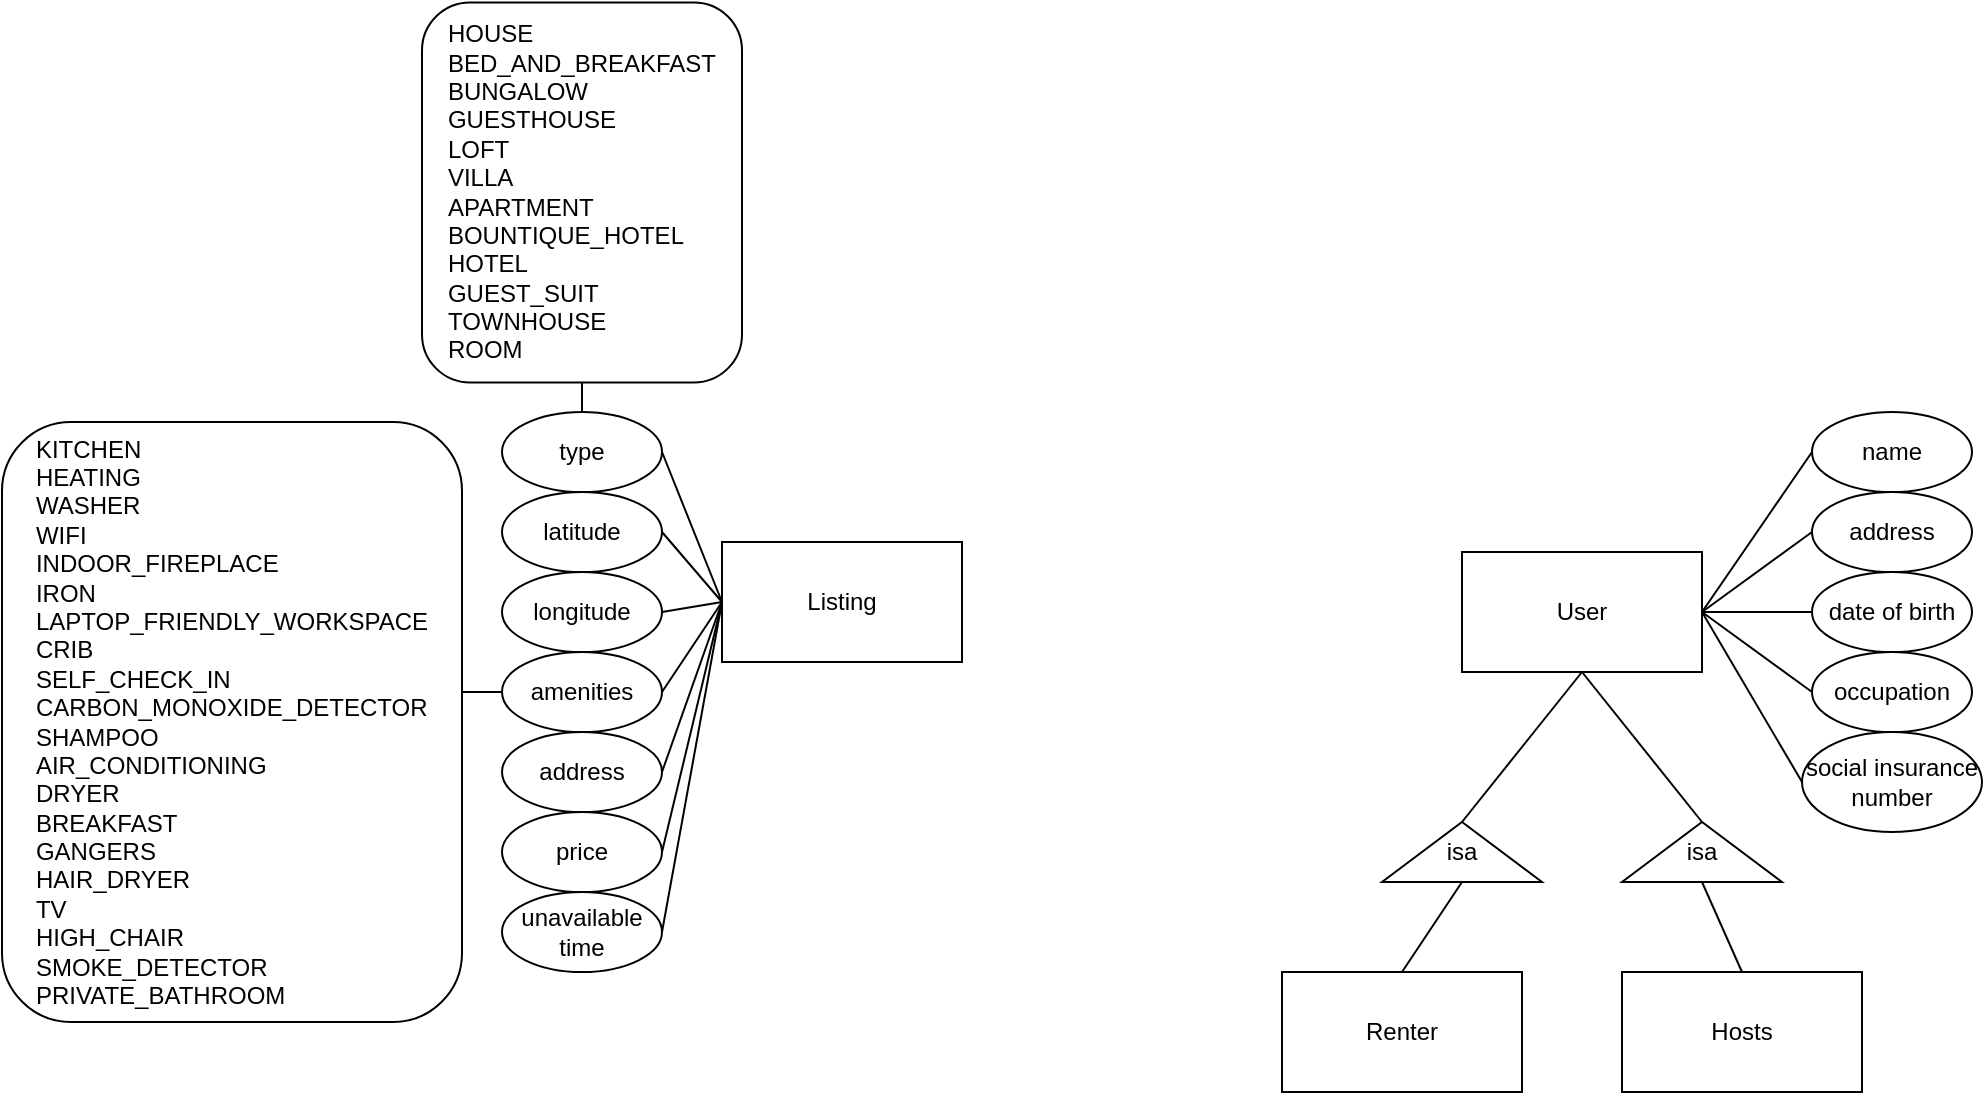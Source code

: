 <mxfile version="10.8.8" type="device"><diagram id="8yRzWXNjSJXslQSQB66t" name="Page-1"><mxGraphModel dx="1005" dy="665" grid="1" gridSize="10" guides="1" tooltips="1" connect="1" arrows="1" fold="1" page="1" pageScale="1" pageWidth="1800" pageHeight="1000" math="0" shadow="0"><root><mxCell id="0"/><mxCell id="1" parent="0"/><mxCell id="qdFnfssBKLaW0PvPbgEs-1" value="Listing" style="rounded=0;whiteSpace=wrap;html=1;" vertex="1" parent="1"><mxGeometry x="410" y="390" width="120" height="60" as="geometry"/></mxCell><mxCell id="qdFnfssBKLaW0PvPbgEs-2" value="type" style="ellipse;whiteSpace=wrap;html=1;" vertex="1" parent="1"><mxGeometry x="300" y="325" width="80" height="40" as="geometry"/></mxCell><mxCell id="qdFnfssBKLaW0PvPbgEs-3" value="latitude" style="ellipse;whiteSpace=wrap;html=1;" vertex="1" parent="1"><mxGeometry x="300" y="365" width="80" height="40" as="geometry"/></mxCell><mxCell id="qdFnfssBKLaW0PvPbgEs-4" value="longitude" style="ellipse;whiteSpace=wrap;html=1;" vertex="1" parent="1"><mxGeometry x="300" y="405" width="80" height="40" as="geometry"/></mxCell><mxCell id="qdFnfssBKLaW0PvPbgEs-5" value="amenities" style="ellipse;whiteSpace=wrap;html=1;" vertex="1" parent="1"><mxGeometry x="300" y="445" width="80" height="40" as="geometry"/></mxCell><mxCell id="qdFnfssBKLaW0PvPbgEs-6" value="" style="endArrow=none;html=1;entryX=0;entryY=0.5;entryDx=0;entryDy=0;exitX=1;exitY=0.5;exitDx=0;exitDy=0;" edge="1" parent="1" source="qdFnfssBKLaW0PvPbgEs-2" target="qdFnfssBKLaW0PvPbgEs-1"><mxGeometry width="50" height="50" relative="1" as="geometry"><mxPoint x="380" y="360" as="sourcePoint"/><mxPoint x="350" y="520" as="targetPoint"/></mxGeometry></mxCell><mxCell id="qdFnfssBKLaW0PvPbgEs-7" value="" style="endArrow=none;html=1;exitX=1;exitY=0.5;exitDx=0;exitDy=0;entryX=0;entryY=0.5;entryDx=0;entryDy=0;" edge="1" parent="1" source="qdFnfssBKLaW0PvPbgEs-3" target="qdFnfssBKLaW0PvPbgEs-1"><mxGeometry width="50" height="50" relative="1" as="geometry"><mxPoint x="380" y="400" as="sourcePoint"/><mxPoint x="400" y="460" as="targetPoint"/></mxGeometry></mxCell><mxCell id="qdFnfssBKLaW0PvPbgEs-8" value="" style="endArrow=none;html=1;exitX=1;exitY=0.5;exitDx=0;exitDy=0;entryX=0;entryY=0.5;entryDx=0;entryDy=0;" edge="1" parent="1" source="qdFnfssBKLaW0PvPbgEs-4" target="qdFnfssBKLaW0PvPbgEs-1"><mxGeometry width="50" height="50" relative="1" as="geometry"><mxPoint x="380" y="440" as="sourcePoint"/><mxPoint x="420" y="430" as="targetPoint"/></mxGeometry></mxCell><mxCell id="qdFnfssBKLaW0PvPbgEs-9" value="" style="endArrow=none;html=1;exitX=1;exitY=0.5;exitDx=0;exitDy=0;entryX=0;entryY=0.5;entryDx=0;entryDy=0;" edge="1" parent="1" source="qdFnfssBKLaW0PvPbgEs-5" target="qdFnfssBKLaW0PvPbgEs-1"><mxGeometry width="50" height="50" relative="1" as="geometry"><mxPoint x="380" y="480" as="sourcePoint"/><mxPoint x="420" y="480" as="targetPoint"/></mxGeometry></mxCell><mxCell id="qdFnfssBKLaW0PvPbgEs-10" value="&lt;div style=&quot;text-align: left&quot;&gt;&lt;span&gt;KITCHEN&lt;/span&gt;&lt;/div&gt;&lt;div style=&quot;text-align: left&quot;&gt;&lt;span&gt;HEATING&lt;/span&gt;&lt;/div&gt;&lt;div style=&quot;text-align: left&quot;&gt;&lt;span&gt;WASHER&lt;/span&gt;&lt;/div&gt;&lt;div style=&quot;text-align: left&quot;&gt;&lt;span&gt;WIFI&lt;/span&gt;&lt;/div&gt;&lt;div style=&quot;text-align: left&quot;&gt;INDOOR_FIREPLACE&lt;/div&gt;&lt;div style=&quot;text-align: left&quot;&gt;IRON&lt;/div&gt;&lt;div style=&quot;text-align: left&quot;&gt;LAPTOP_FRIENDLY_WORKSPACE&lt;/div&gt;&lt;div style=&quot;text-align: left&quot;&gt;CRIB&lt;/div&gt;&lt;div style=&quot;text-align: left&quot;&gt;SELF_CHECK_IN&lt;/div&gt;&lt;div style=&quot;text-align: left&quot;&gt;CARBON_MONOXIDE_DETECTOR&lt;/div&gt;&lt;div style=&quot;text-align: left&quot;&gt;SHAMPOO&lt;/div&gt;&lt;div style=&quot;text-align: left&quot;&gt;AIR_CONDITIONING&lt;/div&gt;&lt;div style=&quot;text-align: left&quot;&gt;DRYER&lt;/div&gt;&lt;div style=&quot;text-align: left&quot;&gt;BREAKFAST&lt;/div&gt;&lt;div style=&quot;text-align: left&quot;&gt;GANGERS&lt;/div&gt;&lt;div style=&quot;text-align: left&quot;&gt;HAIR_DRYER&lt;/div&gt;&lt;div style=&quot;text-align: left&quot;&gt;TV&lt;/div&gt;&lt;div style=&quot;text-align: left&quot;&gt;HIGH_CHAIR&lt;/div&gt;&lt;div style=&quot;text-align: left&quot;&gt;SMOKE_DETECTOR&lt;/div&gt;&lt;div style=&quot;text-align: left&quot;&gt;PRIVATE_BATHROOM&lt;/div&gt;" style="rounded=1;whiteSpace=wrap;html=1;" vertex="1" parent="1"><mxGeometry x="50" y="330" width="230" height="300" as="geometry"/></mxCell><mxCell id="qdFnfssBKLaW0PvPbgEs-13" value="" style="endArrow=none;html=1;entryX=0;entryY=0.5;entryDx=0;entryDy=0;exitX=1;exitY=0.5;exitDx=0;exitDy=0;" edge="1" parent="1" target="qdFnfssBKLaW0PvPbgEs-5"><mxGeometry width="50" height="50" relative="1" as="geometry"><mxPoint x="280" y="465" as="sourcePoint"/><mxPoint x="70" y="575" as="targetPoint"/></mxGeometry></mxCell><mxCell id="qdFnfssBKLaW0PvPbgEs-14" value="&lt;div style=&quot;text-align: left&quot;&gt;&lt;span&gt;HOUSE&lt;/span&gt;&lt;/div&gt;&lt;div style=&quot;text-align: left&quot;&gt;&lt;span&gt;BED_AND_BREAKFAST&lt;/span&gt;&lt;/div&gt;&lt;div style=&quot;text-align: left&quot;&gt;&lt;span&gt;BUNGALOW&lt;/span&gt;&lt;/div&gt;&lt;div style=&quot;text-align: left&quot;&gt;&lt;span&gt;GUESTHOUSE&lt;/span&gt;&lt;/div&gt;&lt;div style=&quot;text-align: left&quot;&gt;&lt;span&gt;LOFT&lt;/span&gt;&lt;/div&gt;&lt;div style=&quot;text-align: left&quot;&gt;&lt;span&gt;VILLA&lt;/span&gt;&lt;/div&gt;&lt;div style=&quot;text-align: left&quot;&gt;&lt;span&gt;APARTMENT&lt;/span&gt;&lt;/div&gt;&lt;div style=&quot;text-align: left&quot;&gt;&lt;span&gt;BOUNTIQUE_HOTEL&lt;/span&gt;&lt;/div&gt;&lt;div style=&quot;text-align: left&quot;&gt;&lt;span&gt;HOTEL&lt;/span&gt;&lt;/div&gt;&lt;div style=&quot;text-align: left&quot;&gt;&lt;span&gt;GUEST_SUIT&lt;/span&gt;&lt;/div&gt;&lt;div style=&quot;text-align: left&quot;&gt;&lt;span&gt;TOWNHOUSE&lt;/span&gt;&lt;/div&gt;&lt;div style=&quot;text-align: left&quot;&gt;&lt;span&gt;ROOM&lt;/span&gt;&lt;/div&gt;&lt;div style=&quot;text-align: left&quot;&gt;&lt;/div&gt;" style="rounded=1;whiteSpace=wrap;html=1;" vertex="1" parent="1"><mxGeometry x="260" y="120.2" width="160" height="190" as="geometry"/></mxCell><mxCell id="qdFnfssBKLaW0PvPbgEs-15" value="" style="endArrow=none;html=1;entryX=0.5;entryY=1;entryDx=0;entryDy=0;exitX=0.5;exitY=0;exitDx=0;exitDy=0;" edge="1" parent="1" source="qdFnfssBKLaW0PvPbgEs-2" target="qdFnfssBKLaW0PvPbgEs-14"><mxGeometry width="50" height="50" relative="1" as="geometry"><mxPoint x="10" y="685" as="sourcePoint"/><mxPoint x="340" y="315" as="targetPoint"/></mxGeometry></mxCell><mxCell id="qdFnfssBKLaW0PvPbgEs-17" value="address&lt;br&gt;" style="ellipse;whiteSpace=wrap;html=1;" vertex="1" parent="1"><mxGeometry x="300" y="485" width="80" height="40" as="geometry"/></mxCell><mxCell id="qdFnfssBKLaW0PvPbgEs-18" value="" style="endArrow=none;html=1;entryX=0;entryY=0.5;entryDx=0;entryDy=0;exitX=1;exitY=0.5;exitDx=0;exitDy=0;" edge="1" parent="1" source="qdFnfssBKLaW0PvPbgEs-17" target="qdFnfssBKLaW0PvPbgEs-1"><mxGeometry width="50" height="50" relative="1" as="geometry"><mxPoint x="50" y="700" as="sourcePoint"/><mxPoint x="100" y="650" as="targetPoint"/></mxGeometry></mxCell><mxCell id="qdFnfssBKLaW0PvPbgEs-19" value="price&lt;br&gt;" style="ellipse;whiteSpace=wrap;html=1;" vertex="1" parent="1"><mxGeometry x="300" y="525" width="80" height="40" as="geometry"/></mxCell><mxCell id="qdFnfssBKLaW0PvPbgEs-20" value="unavailable time&lt;br&gt;" style="ellipse;whiteSpace=wrap;html=1;" vertex="1" parent="1"><mxGeometry x="300" y="565" width="80" height="40" as="geometry"/></mxCell><mxCell id="qdFnfssBKLaW0PvPbgEs-21" value="" style="endArrow=none;html=1;exitX=1;exitY=0.5;exitDx=0;exitDy=0;entryX=0;entryY=0.5;entryDx=0;entryDy=0;" edge="1" parent="1" source="qdFnfssBKLaW0PvPbgEs-19" target="qdFnfssBKLaW0PvPbgEs-1"><mxGeometry width="50" height="50" relative="1" as="geometry"><mxPoint x="390" y="515" as="sourcePoint"/><mxPoint x="450" y="490" as="targetPoint"/></mxGeometry></mxCell><mxCell id="qdFnfssBKLaW0PvPbgEs-22" value="" style="endArrow=none;html=1;entryX=0;entryY=0.5;entryDx=0;entryDy=0;exitX=1;exitY=0.5;exitDx=0;exitDy=0;" edge="1" parent="1" source="qdFnfssBKLaW0PvPbgEs-20" target="qdFnfssBKLaW0PvPbgEs-1"><mxGeometry width="50" height="50" relative="1" as="geometry"><mxPoint x="400" y="525" as="sourcePoint"/><mxPoint x="430" y="440" as="targetPoint"/></mxGeometry></mxCell><mxCell id="qdFnfssBKLaW0PvPbgEs-23" value="User" style="rounded=0;whiteSpace=wrap;html=1;" vertex="1" parent="1"><mxGeometry x="780" y="395" width="120" height="60" as="geometry"/></mxCell><mxCell id="qdFnfssBKLaW0PvPbgEs-27" value="name" style="ellipse;whiteSpace=wrap;html=1;" vertex="1" parent="1"><mxGeometry x="955" y="325" width="80" height="40" as="geometry"/></mxCell><mxCell id="qdFnfssBKLaW0PvPbgEs-28" value="address" style="ellipse;whiteSpace=wrap;html=1;" vertex="1" parent="1"><mxGeometry x="955" y="365" width="80" height="40" as="geometry"/></mxCell><mxCell id="qdFnfssBKLaW0PvPbgEs-29" value="date of birth" style="ellipse;whiteSpace=wrap;html=1;" vertex="1" parent="1"><mxGeometry x="955" y="405" width="80" height="40" as="geometry"/></mxCell><mxCell id="qdFnfssBKLaW0PvPbgEs-30" value="social insurance number" style="ellipse;whiteSpace=wrap;html=1;" vertex="1" parent="1"><mxGeometry x="950" y="485" width="90" height="50" as="geometry"/></mxCell><mxCell id="qdFnfssBKLaW0PvPbgEs-31" value="occupation" style="ellipse;whiteSpace=wrap;html=1;" vertex="1" parent="1"><mxGeometry x="955" y="445" width="80" height="40" as="geometry"/></mxCell><mxCell id="qdFnfssBKLaW0PvPbgEs-33" value="" style="endArrow=none;html=1;entryX=1;entryY=0.5;entryDx=0;entryDy=0;exitX=0;exitY=0.5;exitDx=0;exitDy=0;" edge="1" parent="1" source="qdFnfssBKLaW0PvPbgEs-29" target="qdFnfssBKLaW0PvPbgEs-23"><mxGeometry width="50" height="50" relative="1" as="geometry"><mxPoint x="400" y="365" as="sourcePoint"/><mxPoint x="430" y="440" as="targetPoint"/></mxGeometry></mxCell><mxCell id="qdFnfssBKLaW0PvPbgEs-34" value="" style="endArrow=none;html=1;entryX=1;entryY=0.5;entryDx=0;entryDy=0;exitX=0;exitY=0.5;exitDx=0;exitDy=0;" edge="1" parent="1" source="qdFnfssBKLaW0PvPbgEs-28" target="qdFnfssBKLaW0PvPbgEs-23"><mxGeometry width="50" height="50" relative="1" as="geometry"><mxPoint x="410" y="375" as="sourcePoint"/><mxPoint x="440" y="450" as="targetPoint"/></mxGeometry></mxCell><mxCell id="qdFnfssBKLaW0PvPbgEs-35" value="" style="endArrow=none;html=1;entryX=1;entryY=0.5;entryDx=0;entryDy=0;exitX=0;exitY=0.5;exitDx=0;exitDy=0;" edge="1" parent="1" source="qdFnfssBKLaW0PvPbgEs-27" target="qdFnfssBKLaW0PvPbgEs-23"><mxGeometry width="50" height="50" relative="1" as="geometry"><mxPoint x="830" y="490" as="sourcePoint"/><mxPoint x="860" y="565" as="targetPoint"/></mxGeometry></mxCell><mxCell id="qdFnfssBKLaW0PvPbgEs-36" value="" style="endArrow=none;html=1;entryX=1;entryY=0.5;entryDx=0;entryDy=0;exitX=0;exitY=0.5;exitDx=0;exitDy=0;" edge="1" parent="1" source="qdFnfssBKLaW0PvPbgEs-31" target="qdFnfssBKLaW0PvPbgEs-23"><mxGeometry width="50" height="50" relative="1" as="geometry"><mxPoint x="770" y="500" as="sourcePoint"/><mxPoint x="800" y="575" as="targetPoint"/></mxGeometry></mxCell><mxCell id="qdFnfssBKLaW0PvPbgEs-37" value="" style="endArrow=none;html=1;entryX=1;entryY=0.5;entryDx=0;entryDy=0;exitX=0;exitY=0.5;exitDx=0;exitDy=0;" edge="1" parent="1" source="qdFnfssBKLaW0PvPbgEs-30" target="qdFnfssBKLaW0PvPbgEs-23"><mxGeometry width="50" height="50" relative="1" as="geometry"><mxPoint x="440" y="405" as="sourcePoint"/><mxPoint x="470" y="480" as="targetPoint"/></mxGeometry></mxCell><mxCell id="qdFnfssBKLaW0PvPbgEs-38" value="isa" style="triangle;whiteSpace=wrap;html=1;direction=north;" vertex="1" parent="1"><mxGeometry x="740" y="530" width="80" height="30" as="geometry"/></mxCell><mxCell id="qdFnfssBKLaW0PvPbgEs-39" value="isa" style="triangle;whiteSpace=wrap;html=1;direction=north;" vertex="1" parent="1"><mxGeometry x="860" y="530" width="80" height="30" as="geometry"/></mxCell><mxCell id="qdFnfssBKLaW0PvPbgEs-41" value="" style="endArrow=none;html=1;entryX=0.5;entryY=1;entryDx=0;entryDy=0;exitX=1;exitY=0.5;exitDx=0;exitDy=0;" edge="1" parent="1" source="qdFnfssBKLaW0PvPbgEs-38" target="qdFnfssBKLaW0PvPbgEs-23"><mxGeometry width="50" height="50" relative="1" as="geometry"><mxPoint x="730" y="510" as="sourcePoint"/><mxPoint x="780" y="460" as="targetPoint"/></mxGeometry></mxCell><mxCell id="qdFnfssBKLaW0PvPbgEs-44" value="" style="endArrow=none;html=1;entryX=0.5;entryY=1;entryDx=0;entryDy=0;exitX=1;exitY=0.5;exitDx=0;exitDy=0;" edge="1" parent="1" source="qdFnfssBKLaW0PvPbgEs-39" target="qdFnfssBKLaW0PvPbgEs-23"><mxGeometry width="50" height="50" relative="1" as="geometry"><mxPoint x="760" y="540" as="sourcePoint"/><mxPoint x="850" y="465" as="targetPoint"/></mxGeometry></mxCell><mxCell id="qdFnfssBKLaW0PvPbgEs-45" value="Renter" style="rounded=0;whiteSpace=wrap;html=1;" vertex="1" parent="1"><mxGeometry x="690" y="605" width="120" height="60" as="geometry"/></mxCell><mxCell id="qdFnfssBKLaW0PvPbgEs-46" value="Hosts" style="rounded=0;whiteSpace=wrap;html=1;" vertex="1" parent="1"><mxGeometry x="860" y="605" width="120" height="60" as="geometry"/></mxCell><mxCell id="qdFnfssBKLaW0PvPbgEs-47" value="" style="endArrow=none;html=1;entryX=0;entryY=0.5;entryDx=0;entryDy=0;exitX=0.5;exitY=0;exitDx=0;exitDy=0;" edge="1" parent="1" source="qdFnfssBKLaW0PvPbgEs-45" target="qdFnfssBKLaW0PvPbgEs-38"><mxGeometry width="50" height="50" relative="1" as="geometry"><mxPoint x="120" y="740" as="sourcePoint"/><mxPoint x="170" y="690" as="targetPoint"/></mxGeometry></mxCell><mxCell id="qdFnfssBKLaW0PvPbgEs-48" value="" style="endArrow=none;html=1;entryX=0;entryY=0.5;entryDx=0;entryDy=0;exitX=0.5;exitY=0;exitDx=0;exitDy=0;" edge="1" parent="1" source="qdFnfssBKLaW0PvPbgEs-46" target="qdFnfssBKLaW0PvPbgEs-39"><mxGeometry width="50" height="50" relative="1" as="geometry"><mxPoint x="760" y="615" as="sourcePoint"/><mxPoint x="790" y="570" as="targetPoint"/></mxGeometry></mxCell></root></mxGraphModel></diagram></mxfile>